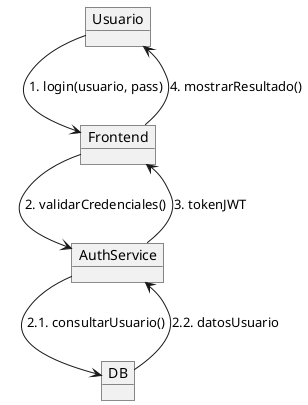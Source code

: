 @startuml
object Usuario
object Frontend
object AuthService
object DB

' Mensajes con numeración jerárquica
Usuario --> Frontend : 1. login(usuario, pass)
Frontend --> AuthService : 2. validarCredenciales()
AuthService --> DB : 2.1. consultarUsuario()
DB --> AuthService : 2.2. datosUsuario
AuthService --> Frontend : 3. tokenJWT
Frontend --> Usuario : 4. mostrarResultado()
@enduml
